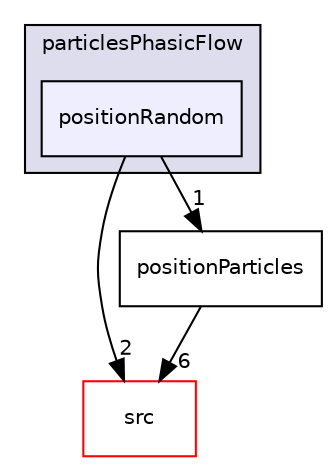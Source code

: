 digraph "utilities/particlesPhasicFlow/positionRandom" {
  compound=true
  node [ fontsize="10", fontname="Helvetica"];
  edge [ labelfontsize="10", labelfontname="Helvetica"];
  subgraph clusterdir_e8a3110d50afa743b849d63edd99c1b4 {
    graph [ bgcolor="#ddddee", pencolor="black", label="particlesPhasicFlow" fontname="Helvetica", fontsize="10", URL="dir_e8a3110d50afa743b849d63edd99c1b4.html"]
  dir_378bb62d184397650da1263ce6f4afd0 [shape=box, label="positionRandom", style="filled", fillcolor="#eeeeff", pencolor="black", URL="dir_378bb62d184397650da1263ce6f4afd0.html"];
  }
  dir_68267d1309a1af8e8297ef4c3efbcdba [shape=box label="src" fillcolor="white" style="filled" color="red" URL="dir_68267d1309a1af8e8297ef4c3efbcdba.html"];
  dir_f173282f05c0c49113faf78faa060b26 [shape=box label="positionParticles" URL="dir_f173282f05c0c49113faf78faa060b26.html"];
  dir_f173282f05c0c49113faf78faa060b26->dir_68267d1309a1af8e8297ef4c3efbcdba [headlabel="6", labeldistance=1.5 headhref="dir_000188_000007.html"];
  dir_378bb62d184397650da1263ce6f4afd0->dir_68267d1309a1af8e8297ef4c3efbcdba [headlabel="2", labeldistance=1.5 headhref="dir_000189_000007.html"];
  dir_378bb62d184397650da1263ce6f4afd0->dir_f173282f05c0c49113faf78faa060b26 [headlabel="1", labeldistance=1.5 headhref="dir_000189_000188.html"];
}
